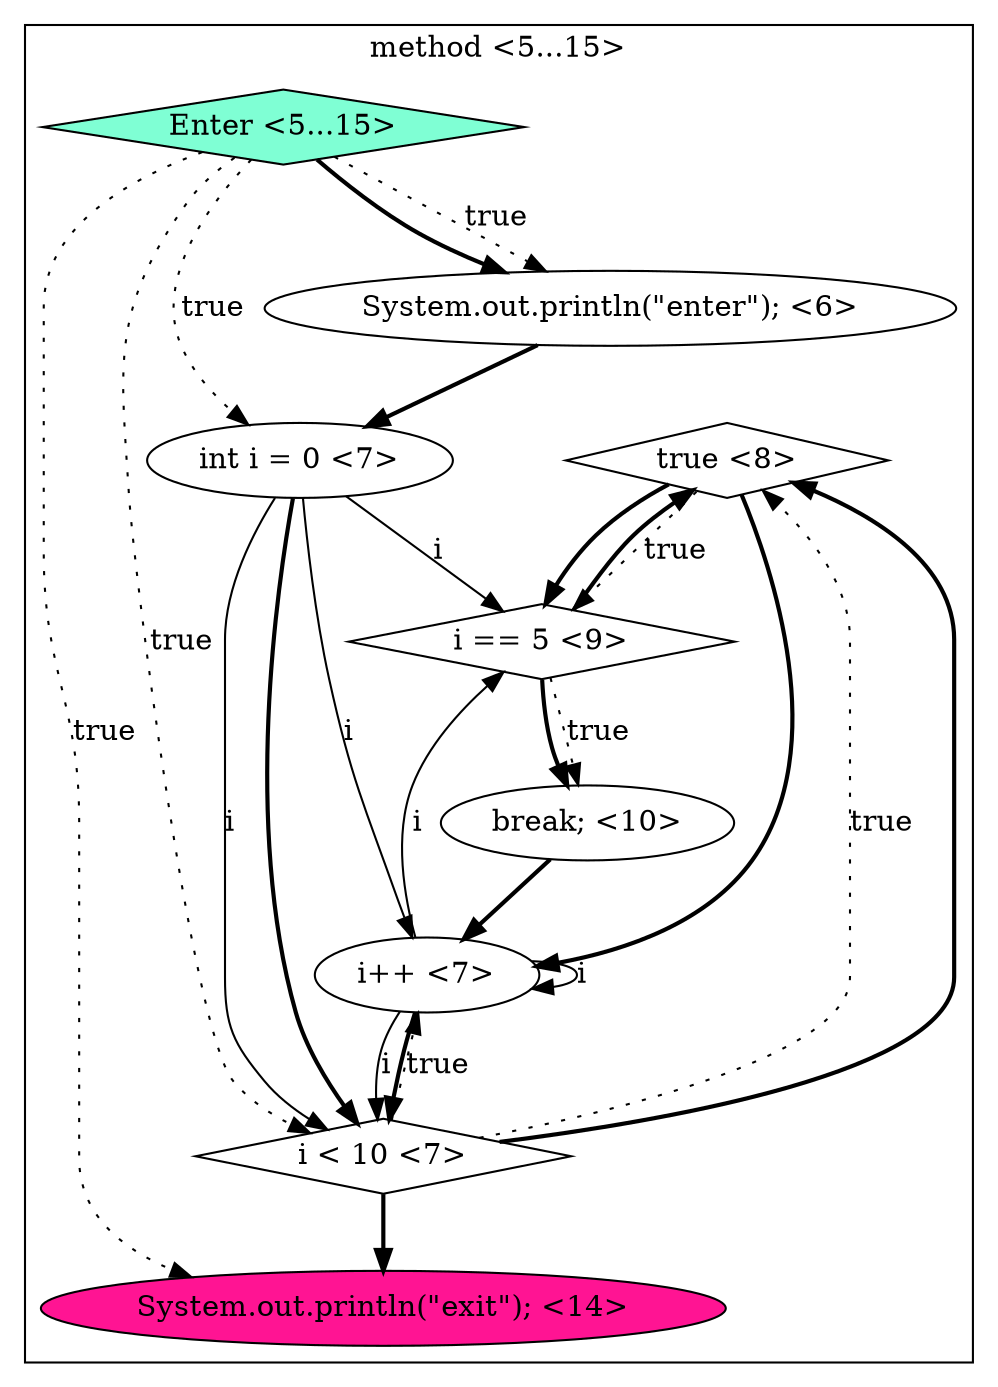 digraph {
subgraph cluster0 {
label = "method <5...15>";
0.4 [style = filled, label = "true <8>", fillcolor = white, shape = diamond];
0.7 [style = filled, label = "System.out.println(\"exit\"); <14>", fillcolor = deeppink, shape = ellipse];
0.1 [style = filled, label = "int i = 0 <7>", fillcolor = white, shape = ellipse];
0.6 [style = filled, label = "break; <10>", fillcolor = white, shape = ellipse];
0.5 [style = filled, label = "i == 5 <9>", fillcolor = white, shape = diamond];
0.0 [style = filled, label = "System.out.println(\"enter\"); <6>", fillcolor = white, shape = ellipse];
0.3 [style = filled, label = "i++ <7>", fillcolor = white, shape = ellipse];
0.8 [style = filled, label = "Enter <5...15>", fillcolor = aquamarine, shape = diamond];
0.2 [style = filled, label = "i < 10 <7>", fillcolor = white, shape = diamond];
0.0 -> 0.1 [style = bold, label=""];
0.1 -> 0.2 [style = solid, label="i"];
0.1 -> 0.2 [style = bold, label=""];
0.1 -> 0.3 [style = solid, label="i"];
0.1 -> 0.5 [style = solid, label="i"];
0.2 -> 0.3 [style = dotted, label="true"];
0.2 -> 0.4 [style = dotted, label="true"];
0.2 -> 0.4 [style = bold, label=""];
0.2 -> 0.7 [style = bold, label=""];
0.3 -> 0.2 [style = solid, label="i"];
0.3 -> 0.2 [style = bold, label=""];
0.3 -> 0.3 [style = solid, label="i"];
0.3 -> 0.5 [style = solid, label="i"];
0.4 -> 0.3 [style = bold, label=""];
0.4 -> 0.5 [style = dotted, label="true"];
0.4 -> 0.5 [style = bold, label=""];
0.5 -> 0.4 [style = bold, label=""];
0.5 -> 0.6 [style = dotted, label="true"];
0.5 -> 0.6 [style = bold, label=""];
0.6 -> 0.3 [style = bold, label=""];
0.8 -> 0.0 [style = dotted, label="true"];
0.8 -> 0.0 [style = bold, label=""];
0.8 -> 0.1 [style = dotted, label="true"];
0.8 -> 0.2 [style = dotted, label="true"];
0.8 -> 0.7 [style = dotted, label="true"];
}
}